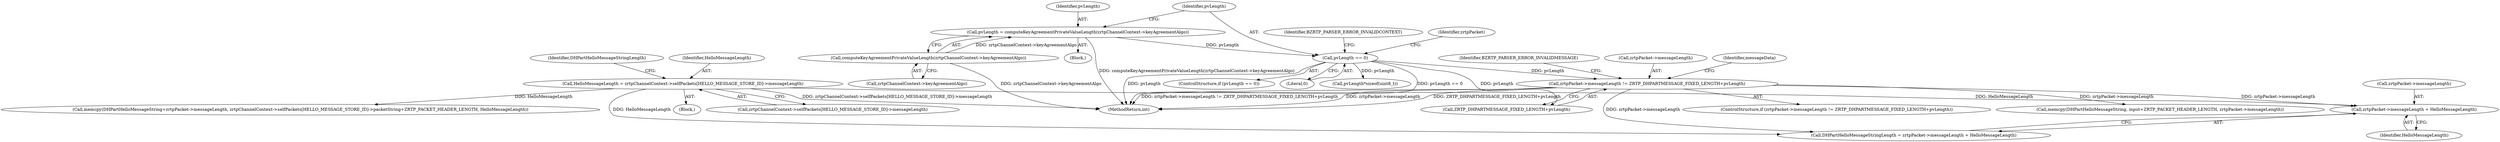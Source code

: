 digraph "0_bzrtp_bbb1e6e2f467ee4bd7b9a8c800e4f07343d7d99b@pointer" {
"1001063" [label="(Call,zrtpPacket->messageLength + HelloMessageLength)"];
"1000917" [label="(Call,zrtpPacket->messageLength != ZRTP_DHPARTMESSAGE_FIXED_LENGTH+pvLength)"];
"1000910" [label="(Call,pvLength == 0)"];
"1000903" [label="(Call,pvLength = computeKeyAgreementPrivateValueLength(zrtpChannelContext->keyAgreementAlgo))"];
"1000905" [label="(Call,computeKeyAgreementPrivateValueLength(zrtpChannelContext->keyAgreementAlgo))"];
"1001051" [label="(Call,HelloMessageLength = zrtpChannelContext->selfPackets[HELLO_MESSAGE_STORE_ID]->messageLength)"];
"1000904" [label="(Identifier,pvLength)"];
"1000926" [label="(Identifier,BZRTP_PARSER_ERROR_INVALIDMESSAGE)"];
"1000941" [label="(Call,pvLength*sizeof(uint8_t))"];
"1000918" [label="(Call,zrtpPacket->messageLength)"];
"1001067" [label="(Identifier,HelloMessageLength)"];
"1001052" [label="(Identifier,HelloMessageLength)"];
"1000915" [label="(Identifier,BZRTP_PARSER_ERROR_INVALIDCONTEXT)"];
"1000905" [label="(Call,computeKeyAgreementPrivateValueLength(zrtpChannelContext->keyAgreementAlgo))"];
"1001051" [label="(Call,HelloMessageLength = zrtpChannelContext->selfPackets[HELLO_MESSAGE_STORE_ID]->messageLength)"];
"1000919" [label="(Identifier,zrtpPacket)"];
"1000921" [label="(Call,ZRTP_DHPARTMESSAGE_FIXED_LENGTH+pvLength)"];
"1000910" [label="(Call,pvLength == 0)"];
"1001063" [label="(Call,zrtpPacket->messageLength + HelloMessageLength)"];
"1001061" [label="(Call,DHPartHelloMessageStringLength = zrtpPacket->messageLength + HelloMessageLength)"];
"1000928" [label="(Identifier,messageData)"];
"1000911" [label="(Identifier,pvLength)"];
"1001048" [label="(Block,)"];
"1000917" [label="(Call,zrtpPacket->messageLength != ZRTP_DHPARTMESSAGE_FIXED_LENGTH+pvLength)"];
"1001053" [label="(Call,zrtpChannelContext->selfPackets[HELLO_MESSAGE_STORE_ID]->messageLength)"];
"1000916" [label="(ControlStructure,if (zrtpPacket->messageLength != ZRTP_DHPARTMESSAGE_FIXED_LENGTH+pvLength))"];
"1001078" [label="(Call,memcpy(DHPartHelloMessageString, input+ZRTP_PACKET_HEADER_LENGTH, zrtpPacket->messageLength))"];
"1001064" [label="(Call,zrtpPacket->messageLength)"];
"1000900" [label="(Block,)"];
"1001062" [label="(Identifier,DHPartHelloMessageStringLength)"];
"1000909" [label="(ControlStructure,if (pvLength == 0))"];
"1000906" [label="(Call,zrtpChannelContext->keyAgreementAlgo)"];
"1000903" [label="(Call,pvLength = computeKeyAgreementPrivateValueLength(zrtpChannelContext->keyAgreementAlgo))"];
"1001966" [label="(MethodReturn,int)"];
"1001086" [label="(Call,memcpy(DHPartHelloMessageString+zrtpPacket->messageLength, zrtpChannelContext->selfPackets[HELLO_MESSAGE_STORE_ID]->packetString+ZRTP_PACKET_HEADER_LENGTH, HelloMessageLength))"];
"1000912" [label="(Literal,0)"];
"1001063" -> "1001061"  [label="AST: "];
"1001063" -> "1001067"  [label="CFG: "];
"1001064" -> "1001063"  [label="AST: "];
"1001067" -> "1001063"  [label="AST: "];
"1001061" -> "1001063"  [label="CFG: "];
"1000917" -> "1001063"  [label="DDG: zrtpPacket->messageLength"];
"1001051" -> "1001063"  [label="DDG: HelloMessageLength"];
"1000917" -> "1000916"  [label="AST: "];
"1000917" -> "1000921"  [label="CFG: "];
"1000918" -> "1000917"  [label="AST: "];
"1000921" -> "1000917"  [label="AST: "];
"1000926" -> "1000917"  [label="CFG: "];
"1000928" -> "1000917"  [label="CFG: "];
"1000917" -> "1001966"  [label="DDG: zrtpPacket->messageLength"];
"1000917" -> "1001966"  [label="DDG: ZRTP_DHPARTMESSAGE_FIXED_LENGTH+pvLength"];
"1000917" -> "1001966"  [label="DDG: zrtpPacket->messageLength != ZRTP_DHPARTMESSAGE_FIXED_LENGTH+pvLength"];
"1000910" -> "1000917"  [label="DDG: pvLength"];
"1000917" -> "1001061"  [label="DDG: zrtpPacket->messageLength"];
"1000917" -> "1001078"  [label="DDG: zrtpPacket->messageLength"];
"1000910" -> "1000909"  [label="AST: "];
"1000910" -> "1000912"  [label="CFG: "];
"1000911" -> "1000910"  [label="AST: "];
"1000912" -> "1000910"  [label="AST: "];
"1000915" -> "1000910"  [label="CFG: "];
"1000919" -> "1000910"  [label="CFG: "];
"1000910" -> "1001966"  [label="DDG: pvLength"];
"1000910" -> "1001966"  [label="DDG: pvLength == 0"];
"1000903" -> "1000910"  [label="DDG: pvLength"];
"1000910" -> "1000921"  [label="DDG: pvLength"];
"1000910" -> "1000941"  [label="DDG: pvLength"];
"1000903" -> "1000900"  [label="AST: "];
"1000903" -> "1000905"  [label="CFG: "];
"1000904" -> "1000903"  [label="AST: "];
"1000905" -> "1000903"  [label="AST: "];
"1000911" -> "1000903"  [label="CFG: "];
"1000903" -> "1001966"  [label="DDG: computeKeyAgreementPrivateValueLength(zrtpChannelContext->keyAgreementAlgo)"];
"1000905" -> "1000903"  [label="DDG: zrtpChannelContext->keyAgreementAlgo"];
"1000905" -> "1000906"  [label="CFG: "];
"1000906" -> "1000905"  [label="AST: "];
"1000905" -> "1001966"  [label="DDG: zrtpChannelContext->keyAgreementAlgo"];
"1001051" -> "1001048"  [label="AST: "];
"1001051" -> "1001053"  [label="CFG: "];
"1001052" -> "1001051"  [label="AST: "];
"1001053" -> "1001051"  [label="AST: "];
"1001062" -> "1001051"  [label="CFG: "];
"1001051" -> "1001966"  [label="DDG: zrtpChannelContext->selfPackets[HELLO_MESSAGE_STORE_ID]->messageLength"];
"1001051" -> "1001061"  [label="DDG: HelloMessageLength"];
"1001051" -> "1001086"  [label="DDG: HelloMessageLength"];
}
